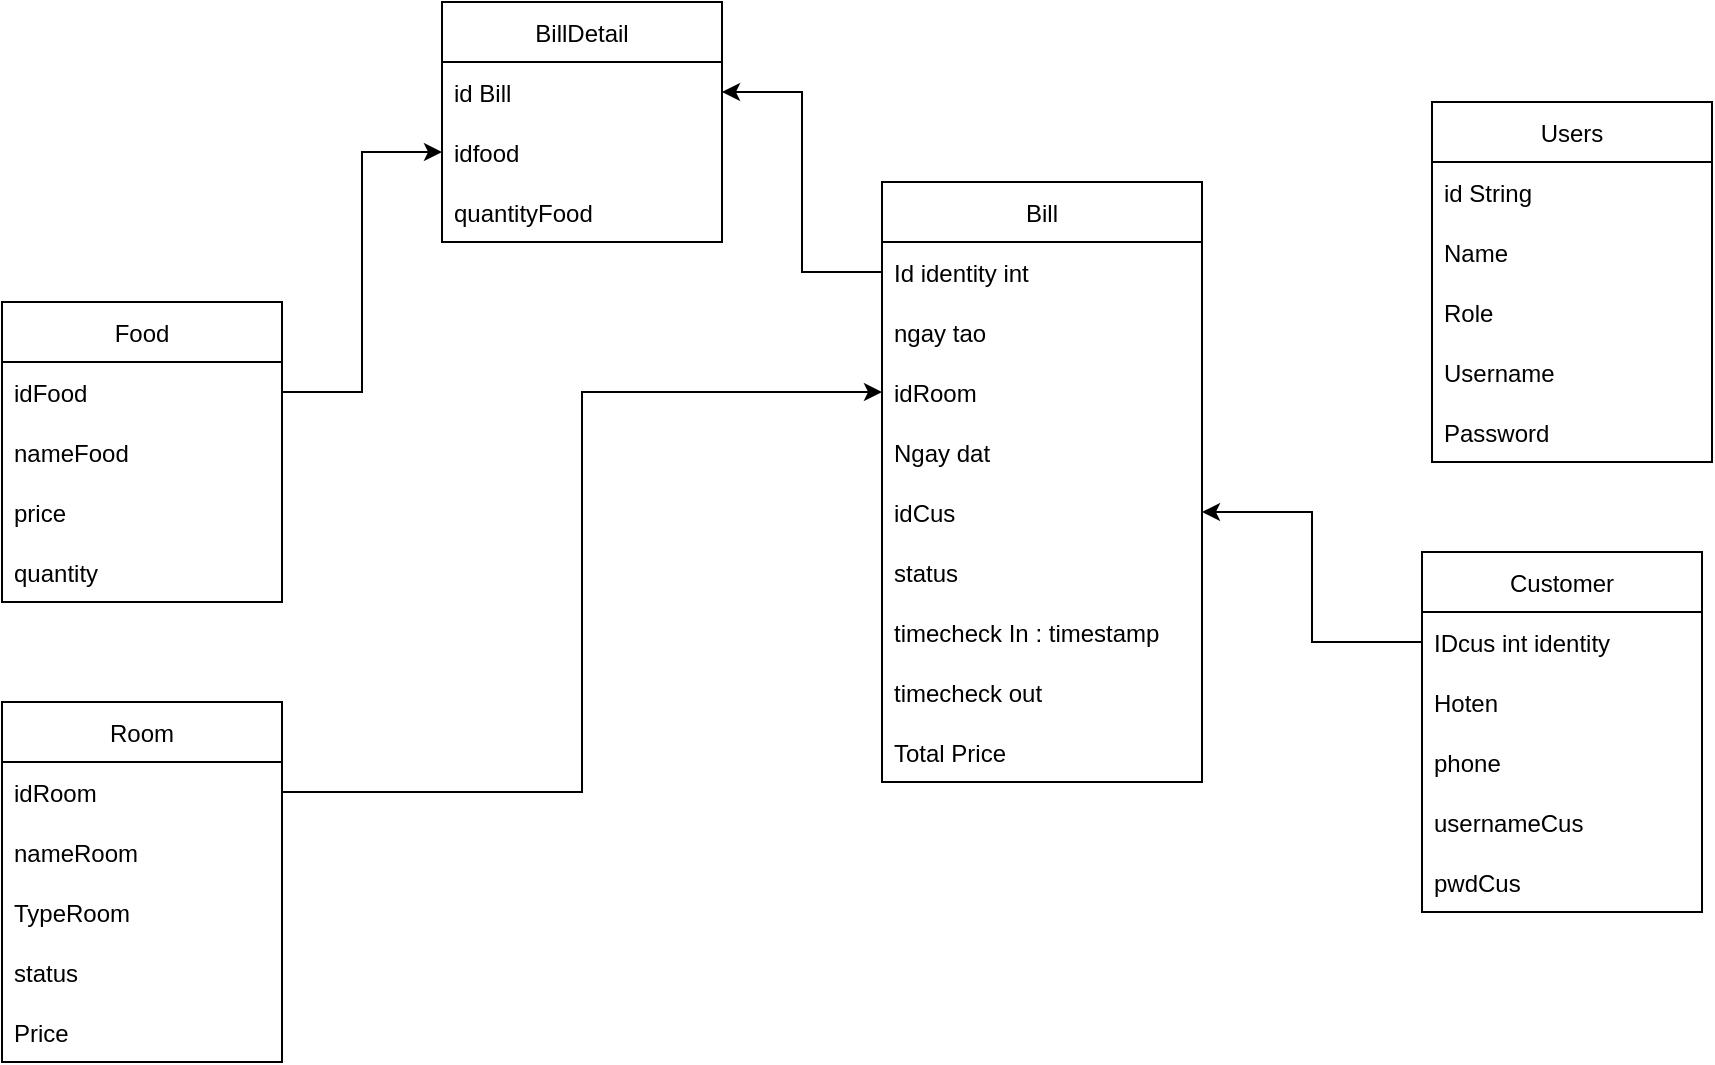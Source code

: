 <mxfile version="15.9.4" type="device"><diagram id="w9grq7raoQOu19FhDTEP" name="Page-1"><mxGraphModel dx="2235" dy="643" grid="1" gridSize="10" guides="1" tooltips="1" connect="1" arrows="1" fold="1" page="1" pageScale="1" pageWidth="850" pageHeight="1100" math="0" shadow="0"><root><mxCell id="0"/><mxCell id="1" parent="0"/><mxCell id="ckwULzRSpGX4vH-5wd21-15" value="Customer" style="swimlane;fontStyle=0;childLayout=stackLayout;horizontal=1;startSize=30;horizontalStack=0;resizeParent=1;resizeParentMax=0;resizeLast=0;collapsible=1;marginBottom=0;" parent="1" vertex="1"><mxGeometry x="670" y="565" width="140" height="180" as="geometry"/></mxCell><mxCell id="ckwULzRSpGX4vH-5wd21-16" value="IDcus int identity" style="text;strokeColor=none;fillColor=none;align=left;verticalAlign=middle;spacingLeft=4;spacingRight=4;overflow=hidden;points=[[0,0.5],[1,0.5]];portConstraint=eastwest;rotatable=0;" parent="ckwULzRSpGX4vH-5wd21-15" vertex="1"><mxGeometry y="30" width="140" height="30" as="geometry"/></mxCell><mxCell id="ckwULzRSpGX4vH-5wd21-17" value="Hoten" style="text;strokeColor=none;fillColor=none;align=left;verticalAlign=middle;spacingLeft=4;spacingRight=4;overflow=hidden;points=[[0,0.5],[1,0.5]];portConstraint=eastwest;rotatable=0;" parent="ckwULzRSpGX4vH-5wd21-15" vertex="1"><mxGeometry y="60" width="140" height="30" as="geometry"/></mxCell><mxCell id="ckwULzRSpGX4vH-5wd21-49" value="phone" style="text;strokeColor=none;fillColor=none;align=left;verticalAlign=middle;spacingLeft=4;spacingRight=4;overflow=hidden;points=[[0,0.5],[1,0.5]];portConstraint=eastwest;rotatable=0;" parent="ckwULzRSpGX4vH-5wd21-15" vertex="1"><mxGeometry y="90" width="140" height="30" as="geometry"/></mxCell><mxCell id="ckwULzRSpGX4vH-5wd21-72" value="usernameCus" style="text;strokeColor=none;fillColor=none;align=left;verticalAlign=middle;spacingLeft=4;spacingRight=4;overflow=hidden;points=[[0,0.5],[1,0.5]];portConstraint=eastwest;rotatable=0;" parent="ckwULzRSpGX4vH-5wd21-15" vertex="1"><mxGeometry y="120" width="140" height="30" as="geometry"/></mxCell><mxCell id="ckwULzRSpGX4vH-5wd21-73" value="pwdCus" style="text;strokeColor=none;fillColor=none;align=left;verticalAlign=middle;spacingLeft=4;spacingRight=4;overflow=hidden;points=[[0,0.5],[1,0.5]];portConstraint=eastwest;rotatable=0;" parent="ckwULzRSpGX4vH-5wd21-15" vertex="1"><mxGeometry y="150" width="140" height="30" as="geometry"/></mxCell><mxCell id="ckwULzRSpGX4vH-5wd21-19" value="Users" style="swimlane;fontStyle=0;childLayout=stackLayout;horizontal=1;startSize=30;horizontalStack=0;resizeParent=1;resizeParentMax=0;resizeLast=0;collapsible=1;marginBottom=0;" parent="1" vertex="1"><mxGeometry x="675" y="340" width="140" height="180" as="geometry"/></mxCell><mxCell id="ckwULzRSpGX4vH-5wd21-20" value="id String" style="text;strokeColor=none;fillColor=none;align=left;verticalAlign=middle;spacingLeft=4;spacingRight=4;overflow=hidden;points=[[0,0.5],[1,0.5]];portConstraint=eastwest;rotatable=0;" parent="ckwULzRSpGX4vH-5wd21-19" vertex="1"><mxGeometry y="30" width="140" height="30" as="geometry"/></mxCell><mxCell id="ckwULzRSpGX4vH-5wd21-21" value="Name" style="text;strokeColor=none;fillColor=none;align=left;verticalAlign=middle;spacingLeft=4;spacingRight=4;overflow=hidden;points=[[0,0.5],[1,0.5]];portConstraint=eastwest;rotatable=0;" parent="ckwULzRSpGX4vH-5wd21-19" vertex="1"><mxGeometry y="60" width="140" height="30" as="geometry"/></mxCell><mxCell id="ckwULzRSpGX4vH-5wd21-22" value="Role" style="text;strokeColor=none;fillColor=none;align=left;verticalAlign=middle;spacingLeft=4;spacingRight=4;overflow=hidden;points=[[0,0.5],[1,0.5]];portConstraint=eastwest;rotatable=0;" parent="ckwULzRSpGX4vH-5wd21-19" vertex="1"><mxGeometry y="90" width="140" height="30" as="geometry"/></mxCell><mxCell id="ckwULzRSpGX4vH-5wd21-47" value="Username" style="text;strokeColor=none;fillColor=none;align=left;verticalAlign=middle;spacingLeft=4;spacingRight=4;overflow=hidden;points=[[0,0.5],[1,0.5]];portConstraint=eastwest;rotatable=0;" parent="ckwULzRSpGX4vH-5wd21-19" vertex="1"><mxGeometry y="120" width="140" height="30" as="geometry"/></mxCell><mxCell id="ckwULzRSpGX4vH-5wd21-48" value="Password" style="text;strokeColor=none;fillColor=none;align=left;verticalAlign=middle;spacingLeft=4;spacingRight=4;overflow=hidden;points=[[0,0.5],[1,0.5]];portConstraint=eastwest;rotatable=0;" parent="ckwULzRSpGX4vH-5wd21-19" vertex="1"><mxGeometry y="150" width="140" height="30" as="geometry"/></mxCell><mxCell id="ckwULzRSpGX4vH-5wd21-27" value="Room" style="swimlane;fontStyle=0;childLayout=stackLayout;horizontal=1;startSize=30;horizontalStack=0;resizeParent=1;resizeParentMax=0;resizeLast=0;collapsible=1;marginBottom=0;" parent="1" vertex="1"><mxGeometry x="-40" y="640" width="140" height="180" as="geometry"/></mxCell><mxCell id="ckwULzRSpGX4vH-5wd21-28" value="idRoom" style="text;strokeColor=none;fillColor=none;align=left;verticalAlign=middle;spacingLeft=4;spacingRight=4;overflow=hidden;points=[[0,0.5],[1,0.5]];portConstraint=eastwest;rotatable=0;" parent="ckwULzRSpGX4vH-5wd21-27" vertex="1"><mxGeometry y="30" width="140" height="30" as="geometry"/></mxCell><mxCell id="ckwULzRSpGX4vH-5wd21-69" value="nameRoom" style="text;strokeColor=none;fillColor=none;align=left;verticalAlign=middle;spacingLeft=4;spacingRight=4;overflow=hidden;points=[[0,0.5],[1,0.5]];portConstraint=eastwest;rotatable=0;" parent="ckwULzRSpGX4vH-5wd21-27" vertex="1"><mxGeometry y="60" width="140" height="30" as="geometry"/></mxCell><mxCell id="6aZhf54eSi-JH4mKwvQO-6" value="TypeRoom" style="text;strokeColor=none;fillColor=none;align=left;verticalAlign=middle;spacingLeft=4;spacingRight=4;overflow=hidden;points=[[0,0.5],[1,0.5]];portConstraint=eastwest;rotatable=0;" parent="ckwULzRSpGX4vH-5wd21-27" vertex="1"><mxGeometry y="90" width="140" height="30" as="geometry"/></mxCell><mxCell id="6aZhf54eSi-JH4mKwvQO-20" value="status" style="text;strokeColor=none;fillColor=none;align=left;verticalAlign=middle;spacingLeft=4;spacingRight=4;overflow=hidden;points=[[0,0.5],[1,0.5]];portConstraint=eastwest;rotatable=0;" parent="ckwULzRSpGX4vH-5wd21-27" vertex="1"><mxGeometry y="120" width="140" height="30" as="geometry"/></mxCell><mxCell id="6aZhf54eSi-JH4mKwvQO-7" value="Price" style="text;strokeColor=none;fillColor=none;align=left;verticalAlign=middle;spacingLeft=4;spacingRight=4;overflow=hidden;points=[[0,0.5],[1,0.5]];portConstraint=eastwest;rotatable=0;" parent="ckwULzRSpGX4vH-5wd21-27" vertex="1"><mxGeometry y="150" width="140" height="30" as="geometry"/></mxCell><mxCell id="ckwULzRSpGX4vH-5wd21-31" value="Food" style="swimlane;fontStyle=0;childLayout=stackLayout;horizontal=1;startSize=30;horizontalStack=0;resizeParent=1;resizeParentMax=0;resizeLast=0;collapsible=1;marginBottom=0;" parent="1" vertex="1"><mxGeometry x="-40" y="440" width="140" height="150" as="geometry"/></mxCell><mxCell id="ckwULzRSpGX4vH-5wd21-33" value="idFood" style="text;strokeColor=none;fillColor=none;align=left;verticalAlign=middle;spacingLeft=4;spacingRight=4;overflow=hidden;points=[[0,0.5],[1,0.5]];portConstraint=eastwest;rotatable=0;" parent="ckwULzRSpGX4vH-5wd21-31" vertex="1"><mxGeometry y="30" width="140" height="30" as="geometry"/></mxCell><mxCell id="ckwULzRSpGX4vH-5wd21-32" value="nameFood" style="text;strokeColor=none;fillColor=none;align=left;verticalAlign=middle;spacingLeft=4;spacingRight=4;overflow=hidden;points=[[0,0.5],[1,0.5]];portConstraint=eastwest;rotatable=0;" parent="ckwULzRSpGX4vH-5wd21-31" vertex="1"><mxGeometry y="60" width="140" height="30" as="geometry"/></mxCell><mxCell id="ckwULzRSpGX4vH-5wd21-34" value="price" style="text;strokeColor=none;fillColor=none;align=left;verticalAlign=middle;spacingLeft=4;spacingRight=4;overflow=hidden;points=[[0,0.5],[1,0.5]];portConstraint=eastwest;rotatable=0;" parent="ckwULzRSpGX4vH-5wd21-31" vertex="1"><mxGeometry y="90" width="140" height="30" as="geometry"/></mxCell><mxCell id="ckwULzRSpGX4vH-5wd21-71" value="quantity" style="text;strokeColor=none;fillColor=none;align=left;verticalAlign=middle;spacingLeft=4;spacingRight=4;overflow=hidden;points=[[0,0.5],[1,0.5]];portConstraint=eastwest;rotatable=0;" parent="ckwULzRSpGX4vH-5wd21-31" vertex="1"><mxGeometry y="120" width="140" height="30" as="geometry"/></mxCell><mxCell id="ckwULzRSpGX4vH-5wd21-35" value="Bill" style="swimlane;fontStyle=0;childLayout=stackLayout;horizontal=1;startSize=30;horizontalStack=0;resizeParent=1;resizeParentMax=0;resizeLast=0;collapsible=1;marginBottom=0;" parent="1" vertex="1"><mxGeometry x="400" y="380" width="160" height="300" as="geometry"/></mxCell><mxCell id="ckwULzRSpGX4vH-5wd21-36" value="Id identity int" style="text;strokeColor=none;fillColor=none;align=left;verticalAlign=middle;spacingLeft=4;spacingRight=4;overflow=hidden;points=[[0,0.5],[1,0.5]];portConstraint=eastwest;rotatable=0;" parent="ckwULzRSpGX4vH-5wd21-35" vertex="1"><mxGeometry y="30" width="160" height="30" as="geometry"/></mxCell><mxCell id="ckwULzRSpGX4vH-5wd21-37" value="ngay tao" style="text;strokeColor=none;fillColor=none;align=left;verticalAlign=middle;spacingLeft=4;spacingRight=4;overflow=hidden;points=[[0,0.5],[1,0.5]];portConstraint=eastwest;rotatable=0;" parent="ckwULzRSpGX4vH-5wd21-35" vertex="1"><mxGeometry y="60" width="160" height="30" as="geometry"/></mxCell><mxCell id="6aZhf54eSi-JH4mKwvQO-1" value="idRoom" style="text;strokeColor=none;fillColor=none;align=left;verticalAlign=middle;spacingLeft=4;spacingRight=4;overflow=hidden;points=[[0,0.5],[1,0.5]];portConstraint=eastwest;rotatable=0;" parent="ckwULzRSpGX4vH-5wd21-35" vertex="1"><mxGeometry y="90" width="160" height="30" as="geometry"/></mxCell><mxCell id="6aZhf54eSi-JH4mKwvQO-4" value="Ngay dat" style="text;strokeColor=none;fillColor=none;align=left;verticalAlign=middle;spacingLeft=4;spacingRight=4;overflow=hidden;points=[[0,0.5],[1,0.5]];portConstraint=eastwest;rotatable=0;" parent="ckwULzRSpGX4vH-5wd21-35" vertex="1"><mxGeometry y="120" width="160" height="30" as="geometry"/></mxCell><mxCell id="6aZhf54eSi-JH4mKwvQO-3" value="idCus" style="text;strokeColor=none;fillColor=none;align=left;verticalAlign=middle;spacingLeft=4;spacingRight=4;overflow=hidden;points=[[0,0.5],[1,0.5]];portConstraint=eastwest;rotatable=0;" parent="ckwULzRSpGX4vH-5wd21-35" vertex="1"><mxGeometry y="150" width="160" height="30" as="geometry"/></mxCell><mxCell id="6aZhf54eSi-JH4mKwvQO-21" value="status" style="text;strokeColor=none;fillColor=none;align=left;verticalAlign=middle;spacingLeft=4;spacingRight=4;overflow=hidden;points=[[0,0.5],[1,0.5]];portConstraint=eastwest;rotatable=0;" parent="ckwULzRSpGX4vH-5wd21-35" vertex="1"><mxGeometry y="180" width="160" height="30" as="geometry"/></mxCell><mxCell id="6aZhf54eSi-JH4mKwvQO-22" value="timecheck In : timestamp" style="text;strokeColor=none;fillColor=none;align=left;verticalAlign=middle;spacingLeft=4;spacingRight=4;overflow=hidden;points=[[0,0.5],[1,0.5]];portConstraint=eastwest;rotatable=0;" parent="ckwULzRSpGX4vH-5wd21-35" vertex="1"><mxGeometry y="210" width="160" height="30" as="geometry"/></mxCell><mxCell id="6aZhf54eSi-JH4mKwvQO-23" value="timecheck out" style="text;strokeColor=none;fillColor=none;align=left;verticalAlign=middle;spacingLeft=4;spacingRight=4;overflow=hidden;points=[[0,0.5],[1,0.5]];portConstraint=eastwest;rotatable=0;" parent="ckwULzRSpGX4vH-5wd21-35" vertex="1"><mxGeometry y="240" width="160" height="30" as="geometry"/></mxCell><mxCell id="ckwULzRSpGX4vH-5wd21-53" value="Total Price" style="text;strokeColor=none;fillColor=none;align=left;verticalAlign=middle;spacingLeft=4;spacingRight=4;overflow=hidden;points=[[0,0.5],[1,0.5]];portConstraint=eastwest;rotatable=0;" parent="ckwULzRSpGX4vH-5wd21-35" vertex="1"><mxGeometry y="270" width="160" height="30" as="geometry"/></mxCell><mxCell id="ckwULzRSpGX4vH-5wd21-66" style="edgeStyle=orthogonalEdgeStyle;rounded=0;orthogonalLoop=1;jettySize=auto;html=1;entryX=0;entryY=0.5;entryDx=0;entryDy=0;" parent="1" source="ckwULzRSpGX4vH-5wd21-28" target="6aZhf54eSi-JH4mKwvQO-1" edge="1"><mxGeometry relative="1" as="geometry"/></mxCell><mxCell id="6aZhf54eSi-JH4mKwvQO-5" style="edgeStyle=orthogonalEdgeStyle;rounded=0;orthogonalLoop=1;jettySize=auto;html=1;entryX=1;entryY=0.5;entryDx=0;entryDy=0;" parent="1" source="ckwULzRSpGX4vH-5wd21-16" target="6aZhf54eSi-JH4mKwvQO-3" edge="1"><mxGeometry relative="1" as="geometry"/></mxCell><mxCell id="6aZhf54eSi-JH4mKwvQO-8" value="BillDetail" style="swimlane;fontStyle=0;childLayout=stackLayout;horizontal=1;startSize=30;horizontalStack=0;resizeParent=1;resizeParentMax=0;resizeLast=0;collapsible=1;marginBottom=0;" parent="1" vertex="1"><mxGeometry x="180" y="290" width="140" height="120" as="geometry"/></mxCell><mxCell id="6aZhf54eSi-JH4mKwvQO-9" value="id Bill" style="text;strokeColor=none;fillColor=none;align=left;verticalAlign=middle;spacingLeft=4;spacingRight=4;overflow=hidden;points=[[0,0.5],[1,0.5]];portConstraint=eastwest;rotatable=0;" parent="6aZhf54eSi-JH4mKwvQO-8" vertex="1"><mxGeometry y="30" width="140" height="30" as="geometry"/></mxCell><mxCell id="6aZhf54eSi-JH4mKwvQO-11" value="idfood" style="text;strokeColor=none;fillColor=none;align=left;verticalAlign=middle;spacingLeft=4;spacingRight=4;overflow=hidden;points=[[0,0.5],[1,0.5]];portConstraint=eastwest;rotatable=0;" parent="6aZhf54eSi-JH4mKwvQO-8" vertex="1"><mxGeometry y="60" width="140" height="30" as="geometry"/></mxCell><mxCell id="6aZhf54eSi-JH4mKwvQO-19" value="quantityFood" style="text;strokeColor=none;fillColor=none;align=left;verticalAlign=middle;spacingLeft=4;spacingRight=4;overflow=hidden;points=[[0,0.5],[1,0.5]];portConstraint=eastwest;rotatable=0;" parent="6aZhf54eSi-JH4mKwvQO-8" vertex="1"><mxGeometry y="90" width="140" height="30" as="geometry"/></mxCell><mxCell id="6aZhf54eSi-JH4mKwvQO-17" style="edgeStyle=orthogonalEdgeStyle;rounded=0;orthogonalLoop=1;jettySize=auto;html=1;" parent="1" source="ckwULzRSpGX4vH-5wd21-33" target="6aZhf54eSi-JH4mKwvQO-11" edge="1"><mxGeometry relative="1" as="geometry"/></mxCell><mxCell id="6aZhf54eSi-JH4mKwvQO-18" style="edgeStyle=orthogonalEdgeStyle;rounded=0;orthogonalLoop=1;jettySize=auto;html=1;entryX=1;entryY=0.5;entryDx=0;entryDy=0;" parent="1" source="ckwULzRSpGX4vH-5wd21-36" target="6aZhf54eSi-JH4mKwvQO-9" edge="1"><mxGeometry relative="1" as="geometry"/></mxCell></root></mxGraphModel></diagram></mxfile>